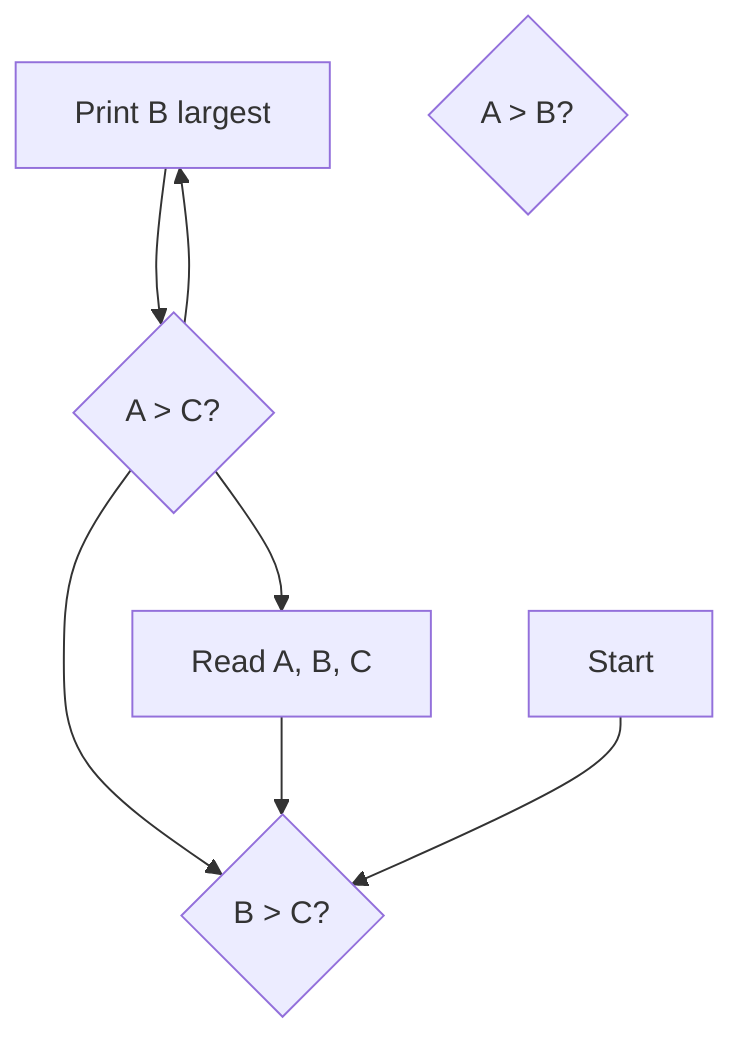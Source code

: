 flowchart TD
    A[Print B largest]
    B{A > C?}
    C{B > C?}
    D{A > B?}
    E[Read A, B, C]
    F[Start]
    A --> B
    B --> A
    B --> C
    B --> E
    E --> C
    F --> C